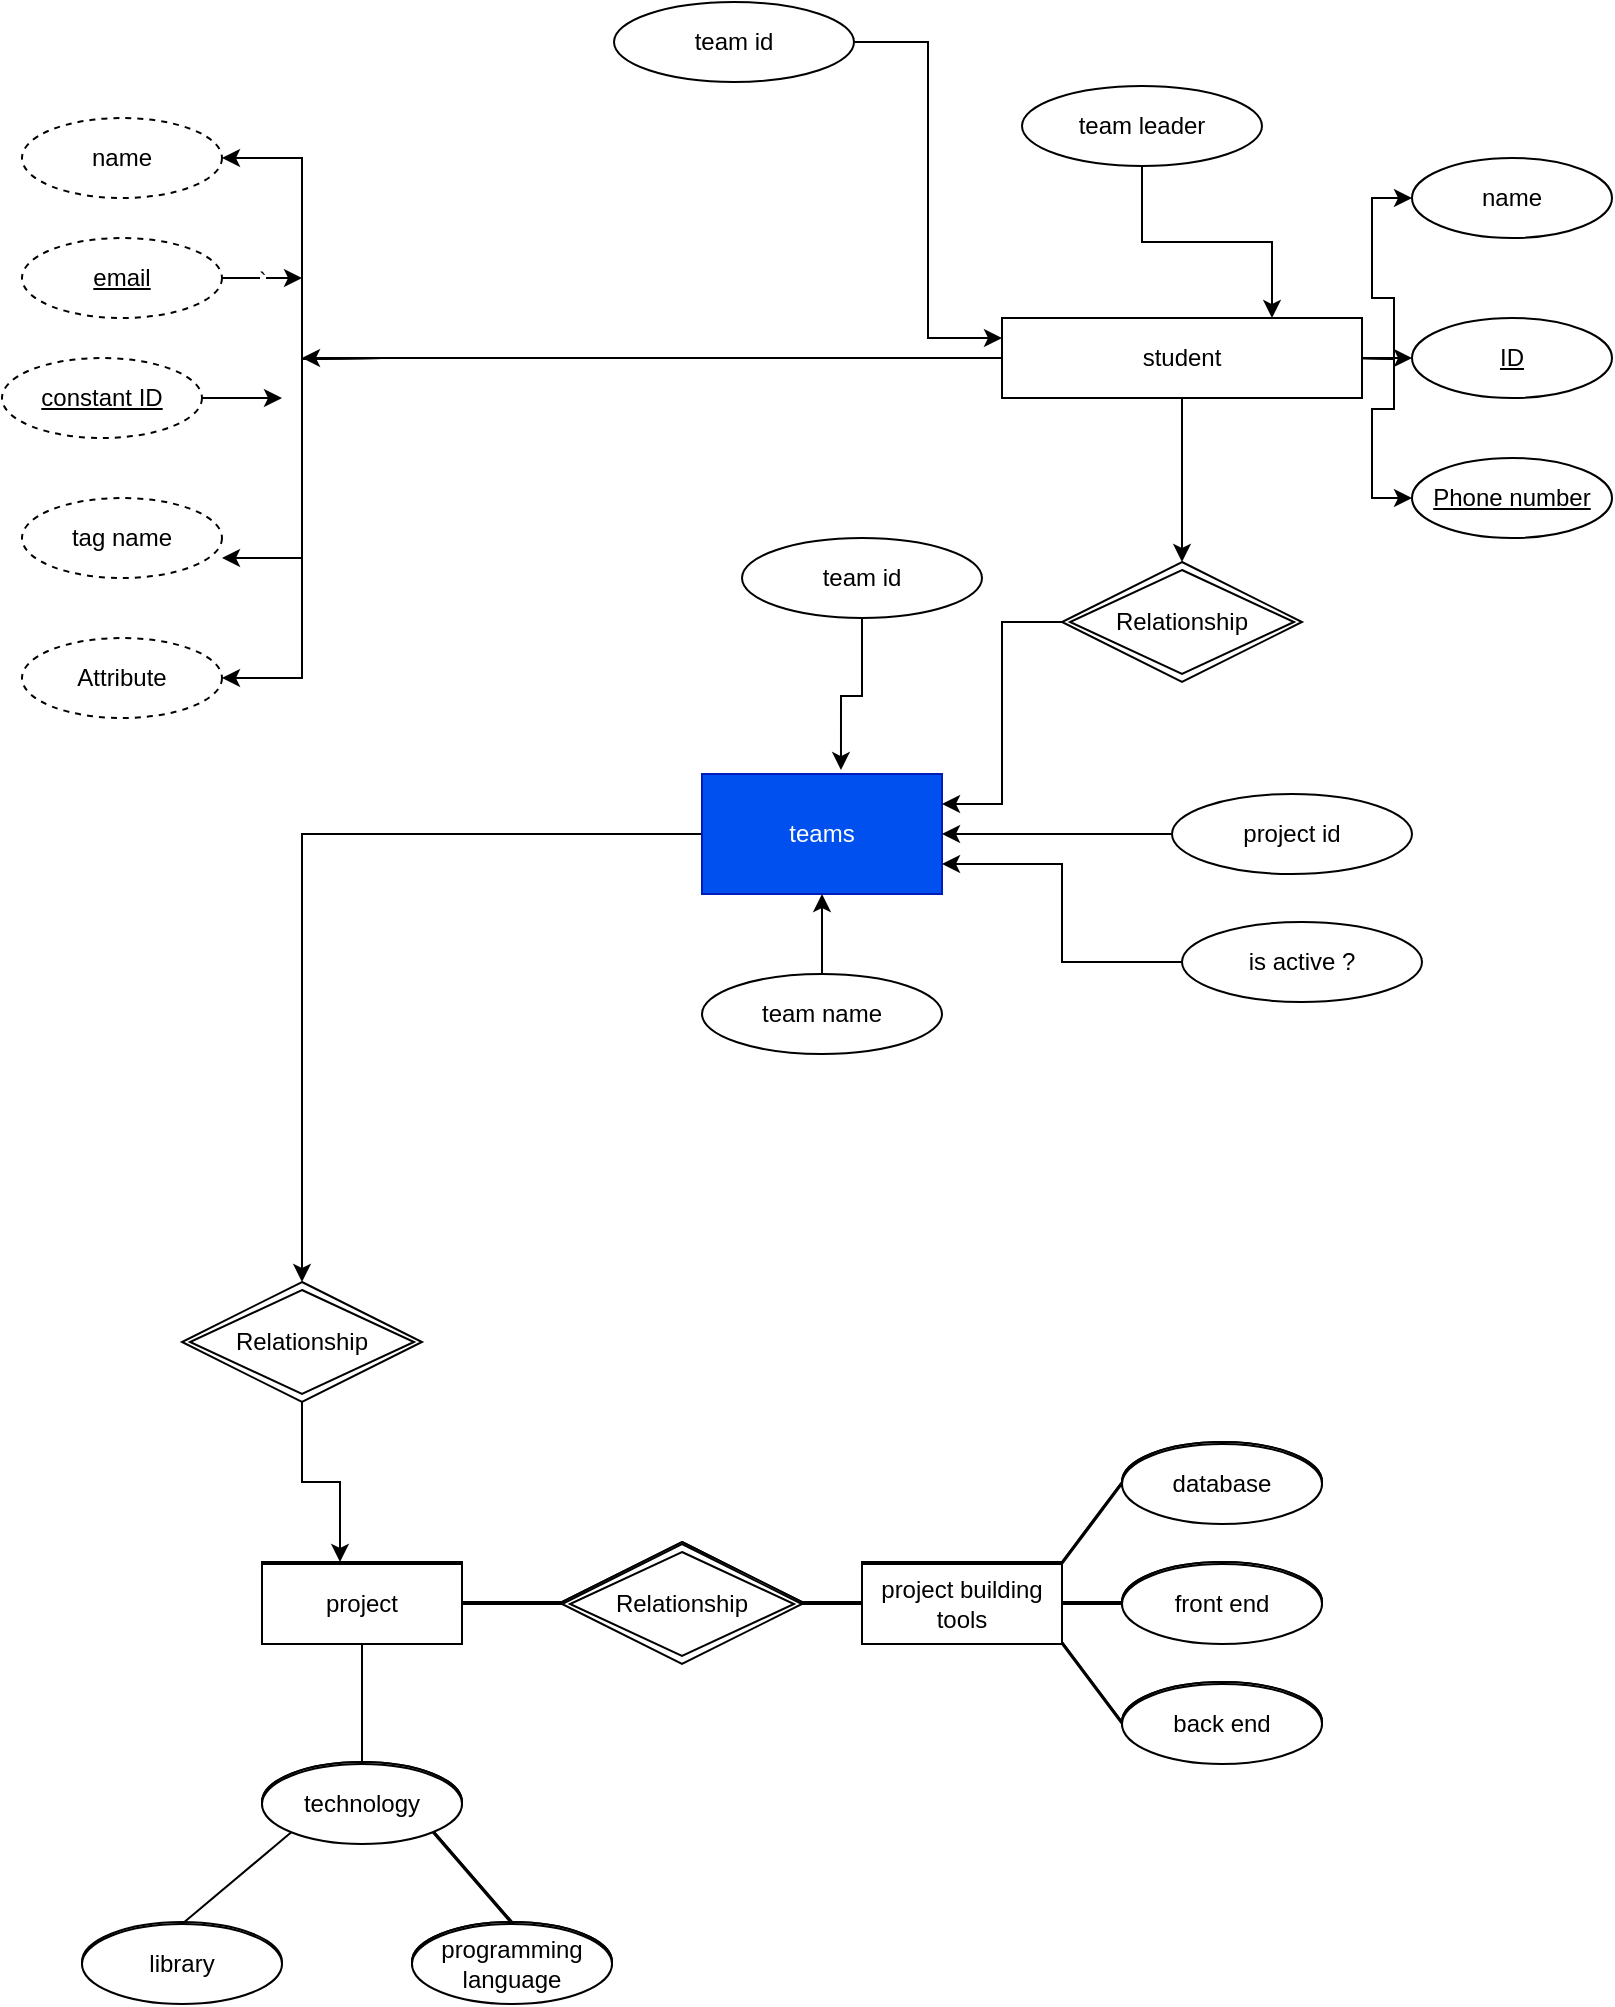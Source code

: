 <mxfile version="20.8.23" type="device"><diagram name="Page-1" id="lKpwzNCSJceqgfyDhWkt"><mxGraphModel dx="1114" dy="1659" grid="1" gridSize="10" guides="1" tooltips="1" connect="1" arrows="1" fold="1" page="1" pageScale="1" pageWidth="850" pageHeight="1100" math="0" shadow="0"><root><mxCell id="0"/><mxCell id="1" parent="0"/><mxCell id="UgGhAyF2_Nx0tNJWIKsd-22" style="edgeStyle=orthogonalEdgeStyle;rounded=0;orthogonalLoop=1;jettySize=auto;html=1;entryX=1;entryY=0.5;entryDx=0;entryDy=0;" parent="1" target="UgGhAyF2_Nx0tNJWIKsd-13" edge="1"><mxGeometry relative="1" as="geometry"><mxPoint x="220" y="18" as="sourcePoint"/></mxGeometry></mxCell><mxCell id="UgGhAyF2_Nx0tNJWIKsd-23" style="edgeStyle=orthogonalEdgeStyle;rounded=0;orthogonalLoop=1;jettySize=auto;html=1;entryX=1;entryY=0.75;entryDx=0;entryDy=0;entryPerimeter=0;" parent="1" target="UgGhAyF2_Nx0tNJWIKsd-12" edge="1"><mxGeometry relative="1" as="geometry"><mxPoint x="220" y="18" as="sourcePoint"/></mxGeometry></mxCell><mxCell id="UgGhAyF2_Nx0tNJWIKsd-24" style="edgeStyle=orthogonalEdgeStyle;rounded=0;orthogonalLoop=1;jettySize=auto;html=1;entryX=1;entryY=0.5;entryDx=0;entryDy=0;" parent="1" target="UgGhAyF2_Nx0tNJWIKsd-15" edge="1"><mxGeometry relative="1" as="geometry"><mxPoint x="220" y="18" as="sourcePoint"/></mxGeometry></mxCell><mxCell id="NBhongMgYnn8YWwHRT5Y-26" style="edgeStyle=orthogonalEdgeStyle;rounded=0;orthogonalLoop=1;jettySize=auto;html=1;" edge="1" parent="1" source="UgGhAyF2_Nx0tNJWIKsd-9"><mxGeometry relative="1" as="geometry"><mxPoint x="170" y="38" as="targetPoint"/></mxGeometry></mxCell><mxCell id="UgGhAyF2_Nx0tNJWIKsd-9" value="constant ID" style="ellipse;whiteSpace=wrap;html=1;align=center;dashed=1;fontStyle=4" parent="1" vertex="1"><mxGeometry x="30" y="18" width="100" height="40" as="geometry"/></mxCell><mxCell id="UgGhAyF2_Nx0tNJWIKsd-12" value="tag name" style="ellipse;whiteSpace=wrap;html=1;align=center;dashed=1;" parent="1" vertex="1"><mxGeometry x="40" y="88" width="100" height="40" as="geometry"/></mxCell><mxCell id="UgGhAyF2_Nx0tNJWIKsd-13" value="name" style="ellipse;whiteSpace=wrap;html=1;align=center;dashed=1;" parent="1" vertex="1"><mxGeometry x="40" y="-102" width="100" height="40" as="geometry"/></mxCell><mxCell id="NBhongMgYnn8YWwHRT5Y-27" value="`" style="edgeStyle=orthogonalEdgeStyle;rounded=0;orthogonalLoop=1;jettySize=auto;html=1;" edge="1" parent="1" source="UgGhAyF2_Nx0tNJWIKsd-14"><mxGeometry relative="1" as="geometry"><mxPoint x="180" y="-22" as="targetPoint"/></mxGeometry></mxCell><mxCell id="UgGhAyF2_Nx0tNJWIKsd-14" value="email" style="ellipse;whiteSpace=wrap;html=1;align=center;dashed=1;fontStyle=4" parent="1" vertex="1"><mxGeometry x="40" y="-42" width="100" height="40" as="geometry"/></mxCell><mxCell id="UgGhAyF2_Nx0tNJWIKsd-15" value="Attribute" style="ellipse;whiteSpace=wrap;html=1;align=center;dashed=1;" parent="1" vertex="1"><mxGeometry x="40" y="158" width="100" height="40" as="geometry"/></mxCell><mxCell id="UgGhAyF2_Nx0tNJWIKsd-36" style="edgeStyle=orthogonalEdgeStyle;rounded=0;orthogonalLoop=1;jettySize=auto;html=1;entryX=0;entryY=0.5;entryDx=0;entryDy=0;" parent="1" target="UgGhAyF2_Nx0tNJWIKsd-33" edge="1"><mxGeometry relative="1" as="geometry"><mxPoint x="705" y="18" as="sourcePoint"/></mxGeometry></mxCell><mxCell id="UgGhAyF2_Nx0tNJWIKsd-37" style="edgeStyle=orthogonalEdgeStyle;rounded=0;orthogonalLoop=1;jettySize=auto;html=1;entryX=0;entryY=0.5;entryDx=0;entryDy=0;" parent="1" target="UgGhAyF2_Nx0tNJWIKsd-34" edge="1"><mxGeometry relative="1" as="geometry"><mxPoint x="705" y="18" as="sourcePoint"/></mxGeometry></mxCell><mxCell id="UgGhAyF2_Nx0tNJWIKsd-38" style="edgeStyle=orthogonalEdgeStyle;rounded=0;orthogonalLoop=1;jettySize=auto;html=1;entryX=0;entryY=0.5;entryDx=0;entryDy=0;" parent="1" target="UgGhAyF2_Nx0tNJWIKsd-35" edge="1"><mxGeometry relative="1" as="geometry"><mxPoint x="705" y="18" as="sourcePoint"/></mxGeometry></mxCell><mxCell id="NBhongMgYnn8YWwHRT5Y-25" style="edgeStyle=orthogonalEdgeStyle;rounded=0;orthogonalLoop=1;jettySize=auto;html=1;" edge="1" parent="1" source="UgGhAyF2_Nx0tNJWIKsd-28"><mxGeometry relative="1" as="geometry"><mxPoint x="180" y="18" as="targetPoint"/></mxGeometry></mxCell><mxCell id="NBhongMgYnn8YWwHRT5Y-34" style="edgeStyle=orthogonalEdgeStyle;rounded=0;orthogonalLoop=1;jettySize=auto;html=1;entryX=0.5;entryY=0;entryDx=0;entryDy=0;" edge="1" parent="1" source="UgGhAyF2_Nx0tNJWIKsd-28" target="NBhongMgYnn8YWwHRT5Y-32"><mxGeometry relative="1" as="geometry"/></mxCell><mxCell id="UgGhAyF2_Nx0tNJWIKsd-28" value="&lt;div&gt;student&lt;/div&gt;" style="whiteSpace=wrap;html=1;align=center;" parent="1" vertex="1"><mxGeometry x="530" y="-2" width="180" height="40" as="geometry"/></mxCell><mxCell id="UgGhAyF2_Nx0tNJWIKsd-33" value="name" style="ellipse;whiteSpace=wrap;html=1;align=center;" parent="1" vertex="1"><mxGeometry x="735" y="-82" width="100" height="40" as="geometry"/></mxCell><mxCell id="UgGhAyF2_Nx0tNJWIKsd-34" value="&lt;u&gt;ID&lt;/u&gt;" style="ellipse;whiteSpace=wrap;html=1;align=center;" parent="1" vertex="1"><mxGeometry x="735" y="-2" width="100" height="40" as="geometry"/></mxCell><mxCell id="UgGhAyF2_Nx0tNJWIKsd-35" value="&lt;u&gt;Phone number&lt;/u&gt;" style="ellipse;whiteSpace=wrap;html=1;align=center;" parent="1" vertex="1"><mxGeometry x="735" y="68" width="100" height="40" as="geometry"/></mxCell><mxCell id="UgGhAyF2_Nx0tNJWIKsd-40" value="Relationship" style="shape=rhombus;double=1;perimeter=rhombusPerimeter;whiteSpace=wrap;html=1;align=center;" parent="1" vertex="1"><mxGeometry x="310" y="610" width="120" height="60" as="geometry"/></mxCell><mxCell id="UgGhAyF2_Nx0tNJWIKsd-41" value="project" style="whiteSpace=wrap;html=1;align=center;" parent="1" vertex="1"><mxGeometry x="160" y="620" width="100" height="40" as="geometry"/></mxCell><mxCell id="UgGhAyF2_Nx0tNJWIKsd-42" value="" style="endArrow=none;html=1;rounded=0;exitX=1;exitY=0.5;exitDx=0;exitDy=0;entryX=0;entryY=0.5;entryDx=0;entryDy=0;" parent="1" source="UgGhAyF2_Nx0tNJWIKsd-41" target="UgGhAyF2_Nx0tNJWIKsd-40" edge="1"><mxGeometry relative="1" as="geometry"><mxPoint x="230" y="580" as="sourcePoint"/><mxPoint x="390" y="580" as="targetPoint"/></mxGeometry></mxCell><mxCell id="UgGhAyF2_Nx0tNJWIKsd-43" value="technology" style="ellipse;whiteSpace=wrap;html=1;align=center;" parent="1" vertex="1"><mxGeometry x="160" y="720" width="100" height="40" as="geometry"/></mxCell><mxCell id="UgGhAyF2_Nx0tNJWIKsd-45" value="" style="endArrow=none;html=1;rounded=0;exitX=0.5;exitY=1;exitDx=0;exitDy=0;entryX=0.5;entryY=0;entryDx=0;entryDy=0;" parent="1" source="UgGhAyF2_Nx0tNJWIKsd-41" target="UgGhAyF2_Nx0tNJWIKsd-43" edge="1"><mxGeometry relative="1" as="geometry"><mxPoint x="180" y="680" as="sourcePoint"/><mxPoint x="340" y="680" as="targetPoint"/></mxGeometry></mxCell><mxCell id="UgGhAyF2_Nx0tNJWIKsd-46" value="programming language" style="ellipse;whiteSpace=wrap;html=1;align=center;" parent="1" vertex="1"><mxGeometry x="235" y="800" width="100" height="40" as="geometry"/></mxCell><mxCell id="UgGhAyF2_Nx0tNJWIKsd-47" value="&lt;div&gt;library&lt;/div&gt;" style="ellipse;whiteSpace=wrap;html=1;align=center;" parent="1" vertex="1"><mxGeometry x="70" y="800" width="100" height="40" as="geometry"/></mxCell><mxCell id="UgGhAyF2_Nx0tNJWIKsd-48" value="" style="endArrow=none;html=1;rounded=0;entryX=0.5;entryY=0;entryDx=0;entryDy=0;exitX=0;exitY=1;exitDx=0;exitDy=0;" parent="1" edge="1"><mxGeometry relative="1" as="geometry"><mxPoint x="174.645" y="755.142" as="sourcePoint"/><mxPoint x="120" y="801" as="targetPoint"/></mxGeometry></mxCell><mxCell id="UgGhAyF2_Nx0tNJWIKsd-49" value="" style="endArrow=none;html=1;rounded=0;exitX=1;exitY=1;exitDx=0;exitDy=0;entryX=0.5;entryY=0;entryDx=0;entryDy=0;" parent="1" source="UgGhAyF2_Nx0tNJWIKsd-43" target="UgGhAyF2_Nx0tNJWIKsd-46" edge="1"><mxGeometry relative="1" as="geometry"><mxPoint x="320" y="770" as="sourcePoint"/><mxPoint x="480" y="770" as="targetPoint"/></mxGeometry></mxCell><mxCell id="UgGhAyF2_Nx0tNJWIKsd-50" value="project building tools" style="whiteSpace=wrap;html=1;align=center;" parent="1" vertex="1"><mxGeometry x="460" y="620" width="100" height="40" as="geometry"/></mxCell><mxCell id="UgGhAyF2_Nx0tNJWIKsd-51" value="" style="endArrow=none;html=1;rounded=0;exitX=1;exitY=0.5;exitDx=0;exitDy=0;entryX=0;entryY=0.5;entryDx=0;entryDy=0;" parent="1" source="UgGhAyF2_Nx0tNJWIKsd-40" target="UgGhAyF2_Nx0tNJWIKsd-50" edge="1"><mxGeometry relative="1" as="geometry"><mxPoint x="410" y="580" as="sourcePoint"/><mxPoint x="570" y="580" as="targetPoint"/></mxGeometry></mxCell><mxCell id="UgGhAyF2_Nx0tNJWIKsd-52" value="database" style="ellipse;whiteSpace=wrap;html=1;align=center;" parent="1" vertex="1"><mxGeometry x="590" y="560" width="100" height="40" as="geometry"/></mxCell><mxCell id="UgGhAyF2_Nx0tNJWIKsd-53" value="front end" style="ellipse;whiteSpace=wrap;html=1;align=center;" parent="1" vertex="1"><mxGeometry x="590" y="620" width="100" height="40" as="geometry"/></mxCell><mxCell id="UgGhAyF2_Nx0tNJWIKsd-54" value="&lt;div&gt;back end&lt;/div&gt;" style="ellipse;whiteSpace=wrap;html=1;align=center;" parent="1" vertex="1"><mxGeometry x="590" y="680" width="100" height="40" as="geometry"/></mxCell><mxCell id="UgGhAyF2_Nx0tNJWIKsd-55" value="" style="endArrow=none;html=1;rounded=0;exitX=1;exitY=0;exitDx=0;exitDy=0;entryX=0;entryY=0.5;entryDx=0;entryDy=0;" parent="1" source="UgGhAyF2_Nx0tNJWIKsd-50" target="UgGhAyF2_Nx0tNJWIKsd-52" edge="1"><mxGeometry relative="1" as="geometry"><mxPoint x="450" y="570" as="sourcePoint"/><mxPoint x="610" y="570" as="targetPoint"/></mxGeometry></mxCell><mxCell id="UgGhAyF2_Nx0tNJWIKsd-56" value="" style="endArrow=none;html=1;rounded=0;exitX=1;exitY=0.5;exitDx=0;exitDy=0;entryX=0;entryY=0.5;entryDx=0;entryDy=0;" parent="1" source="UgGhAyF2_Nx0tNJWIKsd-50" target="UgGhAyF2_Nx0tNJWIKsd-53" edge="1"><mxGeometry relative="1" as="geometry"><mxPoint x="470" y="690" as="sourcePoint"/><mxPoint x="630" y="690" as="targetPoint"/></mxGeometry></mxCell><mxCell id="UgGhAyF2_Nx0tNJWIKsd-57" value="" style="endArrow=none;html=1;rounded=0;exitX=1;exitY=1;exitDx=0;exitDy=0;entryX=0;entryY=0.5;entryDx=0;entryDy=0;" parent="1" source="UgGhAyF2_Nx0tNJWIKsd-50" target="UgGhAyF2_Nx0tNJWIKsd-54" edge="1"><mxGeometry relative="1" as="geometry"><mxPoint x="570" y="690" as="sourcePoint"/><mxPoint x="730" y="690" as="targetPoint"/></mxGeometry></mxCell><mxCell id="NBhongMgYnn8YWwHRT5Y-69" style="edgeStyle=orthogonalEdgeStyle;rounded=0;orthogonalLoop=1;jettySize=auto;html=1;entryX=0.39;entryY=0;entryDx=0;entryDy=0;entryPerimeter=0;" edge="1" parent="1" source="UgGhAyF2_Nx0tNJWIKsd-58" target="NBhongMgYnn8YWwHRT5Y-38"><mxGeometry relative="1" as="geometry"/></mxCell><mxCell id="UgGhAyF2_Nx0tNJWIKsd-58" value="Relationship" style="shape=rhombus;double=1;perimeter=rhombusPerimeter;whiteSpace=wrap;html=1;align=center;" parent="1" vertex="1"><mxGeometry x="120" y="480" width="120" height="60" as="geometry"/></mxCell><mxCell id="NBhongMgYnn8YWwHRT5Y-70" style="edgeStyle=orthogonalEdgeStyle;rounded=0;orthogonalLoop=1;jettySize=auto;html=1;entryX=0.5;entryY=0;entryDx=0;entryDy=0;" edge="1" parent="1" source="NBhongMgYnn8YWwHRT5Y-2" target="UgGhAyF2_Nx0tNJWIKsd-58"><mxGeometry relative="1" as="geometry"/></mxCell><mxCell id="NBhongMgYnn8YWwHRT5Y-2" value="teams" style="rounded=0;whiteSpace=wrap;html=1;fillColor=#0050ef;fontColor=#ffffff;strokeColor=#001DBC;" vertex="1" parent="1"><mxGeometry x="380" y="226" width="120" height="60" as="geometry"/></mxCell><mxCell id="NBhongMgYnn8YWwHRT5Y-22" style="edgeStyle=orthogonalEdgeStyle;rounded=0;orthogonalLoop=1;jettySize=auto;html=1;entryX=0.75;entryY=0;entryDx=0;entryDy=0;" edge="1" parent="1" source="NBhongMgYnn8YWwHRT5Y-7" target="UgGhAyF2_Nx0tNJWIKsd-28"><mxGeometry relative="1" as="geometry"/></mxCell><mxCell id="NBhongMgYnn8YWwHRT5Y-7" value="team leader" style="ellipse;whiteSpace=wrap;html=1;" vertex="1" parent="1"><mxGeometry x="540" y="-118" width="120" height="40" as="geometry"/></mxCell><mxCell id="NBhongMgYnn8YWwHRT5Y-24" value="" style="edgeStyle=orthogonalEdgeStyle;rounded=0;orthogonalLoop=1;jettySize=auto;html=1;entryX=0.579;entryY=-0.033;entryDx=0;entryDy=0;entryPerimeter=0;" edge="1" parent="1" source="NBhongMgYnn8YWwHRT5Y-10" target="NBhongMgYnn8YWwHRT5Y-2"><mxGeometry relative="1" as="geometry"/></mxCell><mxCell id="NBhongMgYnn8YWwHRT5Y-10" value="team id" style="ellipse;whiteSpace=wrap;html=1;" vertex="1" parent="1"><mxGeometry x="400" y="108" width="120" height="40" as="geometry"/></mxCell><mxCell id="NBhongMgYnn8YWwHRT5Y-11" style="edgeStyle=orthogonalEdgeStyle;rounded=0;orthogonalLoop=1;jettySize=auto;html=1;" edge="1" parent="1" source="NBhongMgYnn8YWwHRT5Y-12" target="NBhongMgYnn8YWwHRT5Y-2"><mxGeometry relative="1" as="geometry"><mxPoint x="655" y="38" as="targetPoint"/></mxGeometry></mxCell><mxCell id="NBhongMgYnn8YWwHRT5Y-12" value="project id" style="ellipse;whiteSpace=wrap;html=1;" vertex="1" parent="1"><mxGeometry x="615" y="236" width="120" height="40" as="geometry"/></mxCell><mxCell id="NBhongMgYnn8YWwHRT5Y-16" value="" style="edgeStyle=orthogonalEdgeStyle;rounded=0;orthogonalLoop=1;jettySize=auto;html=1;" edge="1" parent="1" source="NBhongMgYnn8YWwHRT5Y-15" target="NBhongMgYnn8YWwHRT5Y-2"><mxGeometry relative="1" as="geometry"/></mxCell><mxCell id="NBhongMgYnn8YWwHRT5Y-15" value="team name" style="ellipse;whiteSpace=wrap;html=1;" vertex="1" parent="1"><mxGeometry x="380" y="326" width="120" height="40" as="geometry"/></mxCell><mxCell id="NBhongMgYnn8YWwHRT5Y-28" value="" style="edgeStyle=orthogonalEdgeStyle;rounded=0;orthogonalLoop=1;jettySize=auto;html=1;entryX=0;entryY=0.25;entryDx=0;entryDy=0;" edge="1" parent="1" source="NBhongMgYnn8YWwHRT5Y-29" target="UgGhAyF2_Nx0tNJWIKsd-28"><mxGeometry relative="1" as="geometry"><mxPoint x="490" y="-44" as="targetPoint"/></mxGeometry></mxCell><mxCell id="NBhongMgYnn8YWwHRT5Y-29" value="team id" style="ellipse;whiteSpace=wrap;html=1;" vertex="1" parent="1"><mxGeometry x="336" y="-160" width="120" height="40" as="geometry"/></mxCell><mxCell id="NBhongMgYnn8YWwHRT5Y-33" style="edgeStyle=orthogonalEdgeStyle;rounded=0;orthogonalLoop=1;jettySize=auto;html=1;entryX=1;entryY=0.25;entryDx=0;entryDy=0;" edge="1" parent="1" source="NBhongMgYnn8YWwHRT5Y-32" target="NBhongMgYnn8YWwHRT5Y-2"><mxGeometry relative="1" as="geometry"/></mxCell><mxCell id="NBhongMgYnn8YWwHRT5Y-32" value="Relationship" style="shape=rhombus;double=1;perimeter=rhombusPerimeter;whiteSpace=wrap;html=1;align=center;" vertex="1" parent="1"><mxGeometry x="560" y="120" width="120" height="60" as="geometry"/></mxCell><mxCell id="NBhongMgYnn8YWwHRT5Y-36" style="edgeStyle=orthogonalEdgeStyle;rounded=0;orthogonalLoop=1;jettySize=auto;html=1;entryX=1;entryY=0.75;entryDx=0;entryDy=0;" edge="1" parent="1" source="NBhongMgYnn8YWwHRT5Y-35" target="NBhongMgYnn8YWwHRT5Y-2"><mxGeometry relative="1" as="geometry"/></mxCell><mxCell id="NBhongMgYnn8YWwHRT5Y-35" value="is active ?" style="ellipse;whiteSpace=wrap;html=1;" vertex="1" parent="1"><mxGeometry x="620" y="300" width="120" height="40" as="geometry"/></mxCell><mxCell id="NBhongMgYnn8YWwHRT5Y-37" value="Relationship" style="shape=rhombus;double=1;perimeter=rhombusPerimeter;whiteSpace=wrap;html=1;align=center;" vertex="1" parent="1"><mxGeometry x="310" y="610" width="120" height="60" as="geometry"/></mxCell><mxCell id="NBhongMgYnn8YWwHRT5Y-38" value="project" style="whiteSpace=wrap;html=1;align=center;" vertex="1" parent="1"><mxGeometry x="160" y="620" width="100" height="40" as="geometry"/></mxCell><mxCell id="NBhongMgYnn8YWwHRT5Y-39" value="" style="endArrow=none;html=1;rounded=0;exitX=1;exitY=0.5;exitDx=0;exitDy=0;entryX=0;entryY=0.5;entryDx=0;entryDy=0;" edge="1" source="NBhongMgYnn8YWwHRT5Y-38" target="NBhongMgYnn8YWwHRT5Y-37" parent="1"><mxGeometry relative="1" as="geometry"><mxPoint x="230" y="580" as="sourcePoint"/><mxPoint x="390" y="580" as="targetPoint"/></mxGeometry></mxCell><mxCell id="NBhongMgYnn8YWwHRT5Y-40" value="technology" style="ellipse;whiteSpace=wrap;html=1;align=center;" vertex="1" parent="1"><mxGeometry x="160" y="720" width="100" height="40" as="geometry"/></mxCell><mxCell id="NBhongMgYnn8YWwHRT5Y-41" value="" style="endArrow=none;html=1;rounded=0;exitX=0.5;exitY=1;exitDx=0;exitDy=0;entryX=0.5;entryY=0;entryDx=0;entryDy=0;" edge="1" source="NBhongMgYnn8YWwHRT5Y-38" target="NBhongMgYnn8YWwHRT5Y-40" parent="1"><mxGeometry relative="1" as="geometry"><mxPoint x="180" y="680" as="sourcePoint"/><mxPoint x="340" y="680" as="targetPoint"/></mxGeometry></mxCell><mxCell id="NBhongMgYnn8YWwHRT5Y-42" value="programming language" style="ellipse;whiteSpace=wrap;html=1;align=center;" vertex="1" parent="1"><mxGeometry x="235" y="800" width="100" height="40" as="geometry"/></mxCell><mxCell id="NBhongMgYnn8YWwHRT5Y-43" value="" style="endArrow=none;html=1;rounded=0;exitX=1;exitY=1;exitDx=0;exitDy=0;entryX=0.5;entryY=0;entryDx=0;entryDy=0;" edge="1" source="NBhongMgYnn8YWwHRT5Y-40" target="NBhongMgYnn8YWwHRT5Y-42" parent="1"><mxGeometry relative="1" as="geometry"><mxPoint x="320" y="770" as="sourcePoint"/><mxPoint x="480" y="770" as="targetPoint"/></mxGeometry></mxCell><mxCell id="NBhongMgYnn8YWwHRT5Y-44" value="project building tools" style="whiteSpace=wrap;html=1;align=center;" vertex="1" parent="1"><mxGeometry x="460" y="620" width="100" height="40" as="geometry"/></mxCell><mxCell id="NBhongMgYnn8YWwHRT5Y-45" value="" style="endArrow=none;html=1;rounded=0;exitX=1;exitY=0.5;exitDx=0;exitDy=0;entryX=0;entryY=0.5;entryDx=0;entryDy=0;" edge="1" source="NBhongMgYnn8YWwHRT5Y-37" target="NBhongMgYnn8YWwHRT5Y-44" parent="1"><mxGeometry relative="1" as="geometry"><mxPoint x="410" y="580" as="sourcePoint"/><mxPoint x="570" y="580" as="targetPoint"/></mxGeometry></mxCell><mxCell id="NBhongMgYnn8YWwHRT5Y-46" value="database" style="ellipse;whiteSpace=wrap;html=1;align=center;" vertex="1" parent="1"><mxGeometry x="590" y="560" width="100" height="40" as="geometry"/></mxCell><mxCell id="NBhongMgYnn8YWwHRT5Y-47" value="front end" style="ellipse;whiteSpace=wrap;html=1;align=center;" vertex="1" parent="1"><mxGeometry x="590" y="620" width="100" height="40" as="geometry"/></mxCell><mxCell id="NBhongMgYnn8YWwHRT5Y-48" value="&lt;div&gt;back end&lt;/div&gt;" style="ellipse;whiteSpace=wrap;html=1;align=center;" vertex="1" parent="1"><mxGeometry x="590" y="680" width="100" height="40" as="geometry"/></mxCell><mxCell id="NBhongMgYnn8YWwHRT5Y-49" value="" style="endArrow=none;html=1;rounded=0;exitX=1;exitY=0;exitDx=0;exitDy=0;entryX=0;entryY=0.5;entryDx=0;entryDy=0;" edge="1" source="NBhongMgYnn8YWwHRT5Y-44" target="NBhongMgYnn8YWwHRT5Y-46" parent="1"><mxGeometry relative="1" as="geometry"><mxPoint x="450" y="570" as="sourcePoint"/><mxPoint x="610" y="570" as="targetPoint"/></mxGeometry></mxCell><mxCell id="NBhongMgYnn8YWwHRT5Y-50" value="" style="endArrow=none;html=1;rounded=0;exitX=1;exitY=0.5;exitDx=0;exitDy=0;entryX=0;entryY=0.5;entryDx=0;entryDy=0;" edge="1" source="NBhongMgYnn8YWwHRT5Y-44" target="NBhongMgYnn8YWwHRT5Y-47" parent="1"><mxGeometry relative="1" as="geometry"><mxPoint x="470" y="690" as="sourcePoint"/><mxPoint x="630" y="690" as="targetPoint"/></mxGeometry></mxCell><mxCell id="NBhongMgYnn8YWwHRT5Y-51" value="" style="endArrow=none;html=1;rounded=0;exitX=1;exitY=1;exitDx=0;exitDy=0;entryX=0;entryY=0.5;entryDx=0;entryDy=0;" edge="1" source="NBhongMgYnn8YWwHRT5Y-44" target="NBhongMgYnn8YWwHRT5Y-48" parent="1"><mxGeometry relative="1" as="geometry"><mxPoint x="570" y="690" as="sourcePoint"/><mxPoint x="730" y="690" as="targetPoint"/></mxGeometry></mxCell><mxCell id="NBhongMgYnn8YWwHRT5Y-52" value="Relationship" style="shape=rhombus;double=1;perimeter=rhombusPerimeter;whiteSpace=wrap;html=1;align=center;" vertex="1" parent="1"><mxGeometry x="310" y="611" width="120" height="60" as="geometry"/></mxCell><mxCell id="NBhongMgYnn8YWwHRT5Y-53" value="project" style="whiteSpace=wrap;html=1;align=center;" vertex="1" parent="1"><mxGeometry x="160" y="621" width="100" height="40" as="geometry"/></mxCell><mxCell id="NBhongMgYnn8YWwHRT5Y-54" value="" style="endArrow=none;html=1;rounded=0;exitX=1;exitY=0.5;exitDx=0;exitDy=0;entryX=0;entryY=0.5;entryDx=0;entryDy=0;" edge="1" source="NBhongMgYnn8YWwHRT5Y-53" target="NBhongMgYnn8YWwHRT5Y-52" parent="1"><mxGeometry relative="1" as="geometry"><mxPoint x="230" y="581" as="sourcePoint"/><mxPoint x="390" y="581" as="targetPoint"/></mxGeometry></mxCell><mxCell id="NBhongMgYnn8YWwHRT5Y-55" value="technology" style="ellipse;whiteSpace=wrap;html=1;align=center;" vertex="1" parent="1"><mxGeometry x="160" y="721" width="100" height="40" as="geometry"/></mxCell><mxCell id="NBhongMgYnn8YWwHRT5Y-56" value="" style="endArrow=none;html=1;rounded=0;exitX=0.5;exitY=1;exitDx=0;exitDy=0;entryX=0.5;entryY=0;entryDx=0;entryDy=0;" edge="1" source="NBhongMgYnn8YWwHRT5Y-53" target="NBhongMgYnn8YWwHRT5Y-55" parent="1"><mxGeometry relative="1" as="geometry"><mxPoint x="180" y="681" as="sourcePoint"/><mxPoint x="340" y="681" as="targetPoint"/></mxGeometry></mxCell><mxCell id="NBhongMgYnn8YWwHRT5Y-57" value="programming language" style="ellipse;whiteSpace=wrap;html=1;align=center;" vertex="1" parent="1"><mxGeometry x="235" y="801" width="100" height="40" as="geometry"/></mxCell><mxCell id="NBhongMgYnn8YWwHRT5Y-58" value="" style="endArrow=none;html=1;rounded=0;exitX=1;exitY=1;exitDx=0;exitDy=0;entryX=0.5;entryY=0;entryDx=0;entryDy=0;" edge="1" source="NBhongMgYnn8YWwHRT5Y-55" target="NBhongMgYnn8YWwHRT5Y-57" parent="1"><mxGeometry relative="1" as="geometry"><mxPoint x="320" y="771" as="sourcePoint"/><mxPoint x="480" y="771" as="targetPoint"/></mxGeometry></mxCell><mxCell id="NBhongMgYnn8YWwHRT5Y-59" value="project building tools" style="whiteSpace=wrap;html=1;align=center;" vertex="1" parent="1"><mxGeometry x="460" y="621" width="100" height="40" as="geometry"/></mxCell><mxCell id="NBhongMgYnn8YWwHRT5Y-60" value="" style="endArrow=none;html=1;rounded=0;exitX=1;exitY=0.5;exitDx=0;exitDy=0;entryX=0;entryY=0.5;entryDx=0;entryDy=0;" edge="1" source="NBhongMgYnn8YWwHRT5Y-52" target="NBhongMgYnn8YWwHRT5Y-59" parent="1"><mxGeometry relative="1" as="geometry"><mxPoint x="410" y="581" as="sourcePoint"/><mxPoint x="570" y="581" as="targetPoint"/></mxGeometry></mxCell><mxCell id="NBhongMgYnn8YWwHRT5Y-61" value="database" style="ellipse;whiteSpace=wrap;html=1;align=center;" vertex="1" parent="1"><mxGeometry x="590" y="561" width="100" height="40" as="geometry"/></mxCell><mxCell id="NBhongMgYnn8YWwHRT5Y-62" value="front end" style="ellipse;whiteSpace=wrap;html=1;align=center;" vertex="1" parent="1"><mxGeometry x="590" y="621" width="100" height="40" as="geometry"/></mxCell><mxCell id="NBhongMgYnn8YWwHRT5Y-63" value="&lt;div&gt;back end&lt;/div&gt;" style="ellipse;whiteSpace=wrap;html=1;align=center;" vertex="1" parent="1"><mxGeometry x="590" y="681" width="100" height="40" as="geometry"/></mxCell><mxCell id="NBhongMgYnn8YWwHRT5Y-64" value="" style="endArrow=none;html=1;rounded=0;exitX=1;exitY=0;exitDx=0;exitDy=0;entryX=0;entryY=0.5;entryDx=0;entryDy=0;" edge="1" source="NBhongMgYnn8YWwHRT5Y-59" target="NBhongMgYnn8YWwHRT5Y-61" parent="1"><mxGeometry relative="1" as="geometry"><mxPoint x="450" y="571" as="sourcePoint"/><mxPoint x="610" y="571" as="targetPoint"/></mxGeometry></mxCell><mxCell id="NBhongMgYnn8YWwHRT5Y-65" value="" style="endArrow=none;html=1;rounded=0;exitX=1;exitY=0.5;exitDx=0;exitDy=0;entryX=0;entryY=0.5;entryDx=0;entryDy=0;" edge="1" source="NBhongMgYnn8YWwHRT5Y-59" target="NBhongMgYnn8YWwHRT5Y-62" parent="1"><mxGeometry relative="1" as="geometry"><mxPoint x="470" y="691" as="sourcePoint"/><mxPoint x="630" y="691" as="targetPoint"/></mxGeometry></mxCell><mxCell id="NBhongMgYnn8YWwHRT5Y-66" value="" style="endArrow=none;html=1;rounded=0;exitX=1;exitY=1;exitDx=0;exitDy=0;entryX=0;entryY=0.5;entryDx=0;entryDy=0;" edge="1" source="NBhongMgYnn8YWwHRT5Y-59" target="NBhongMgYnn8YWwHRT5Y-63" parent="1"><mxGeometry relative="1" as="geometry"><mxPoint x="570" y="691" as="sourcePoint"/><mxPoint x="730" y="691" as="targetPoint"/></mxGeometry></mxCell><mxCell id="NBhongMgYnn8YWwHRT5Y-67" value="&lt;div&gt;library&lt;/div&gt;" style="ellipse;whiteSpace=wrap;html=1;align=center;" vertex="1" parent="1"><mxGeometry x="70" y="801" width="100" height="40" as="geometry"/></mxCell></root></mxGraphModel></diagram></mxfile>